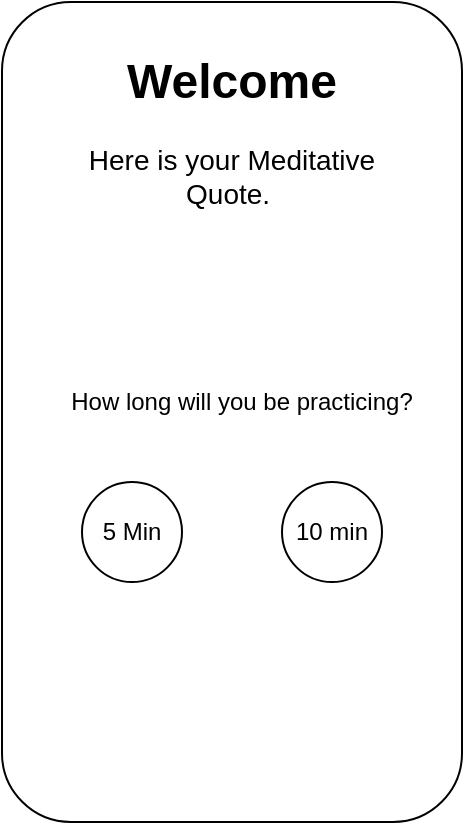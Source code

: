 <mxfile version="13.6.0" type="github">
  <diagram id="V-Boo49NW7NVAkrlNs2W" name="Page-1">
    <mxGraphModel dx="546" dy="423" grid="1" gridSize="10" guides="1" tooltips="1" connect="1" arrows="1" fold="1" page="1" pageScale="1" pageWidth="850" pageHeight="1100" math="0" shadow="0">
      <root>
        <mxCell id="0" />
        <mxCell id="1" parent="0" />
        <mxCell id="dKE-YW6zsqlkNfaTGxma-2" value="" style="rounded=1;whiteSpace=wrap;html=1;" vertex="1" parent="1">
          <mxGeometry x="160" y="20" width="230" height="410" as="geometry" />
        </mxCell>
        <mxCell id="dKE-YW6zsqlkNfaTGxma-4" value="&lt;h1&gt;Welcome&lt;/h1&gt;&lt;div style=&quot;font-size: 14px&quot;&gt;Here is your Meditative Quote.&amp;nbsp;&lt;/div&gt;" style="text;html=1;strokeColor=none;fillColor=none;spacing=5;spacingTop=-20;whiteSpace=wrap;overflow=hidden;rounded=0;fontStyle=0;align=center;" vertex="1" parent="1">
          <mxGeometry x="180" y="40" width="190" height="120" as="geometry" />
        </mxCell>
        <mxCell id="dKE-YW6zsqlkNfaTGxma-6" value="How long will you be practicing?" style="text;html=1;strokeColor=none;fillColor=none;align=center;verticalAlign=middle;whiteSpace=wrap;rounded=0;" vertex="1" parent="1">
          <mxGeometry x="180" y="210" width="200" height="20" as="geometry" />
        </mxCell>
        <mxCell id="dKE-YW6zsqlkNfaTGxma-8" value="" style="ellipse;whiteSpace=wrap;html=1;aspect=fixed;" vertex="1" parent="1">
          <mxGeometry x="200" y="260" width="50" height="50" as="geometry" />
        </mxCell>
        <mxCell id="dKE-YW6zsqlkNfaTGxma-9" value="" style="ellipse;whiteSpace=wrap;html=1;aspect=fixed;" vertex="1" parent="1">
          <mxGeometry x="300" y="260" width="50" height="50" as="geometry" />
        </mxCell>
        <mxCell id="dKE-YW6zsqlkNfaTGxma-10" value="5 Min" style="text;html=1;strokeColor=none;fillColor=none;align=center;verticalAlign=middle;whiteSpace=wrap;rounded=0;" vertex="1" parent="1">
          <mxGeometry x="205" y="265" width="40" height="40" as="geometry" />
        </mxCell>
        <mxCell id="dKE-YW6zsqlkNfaTGxma-12" value="10 min" style="text;html=1;strokeColor=none;fillColor=none;align=center;verticalAlign=middle;whiteSpace=wrap;rounded=0;" vertex="1" parent="1">
          <mxGeometry x="305" y="270" width="40" height="30" as="geometry" />
        </mxCell>
      </root>
    </mxGraphModel>
  </diagram>
</mxfile>
